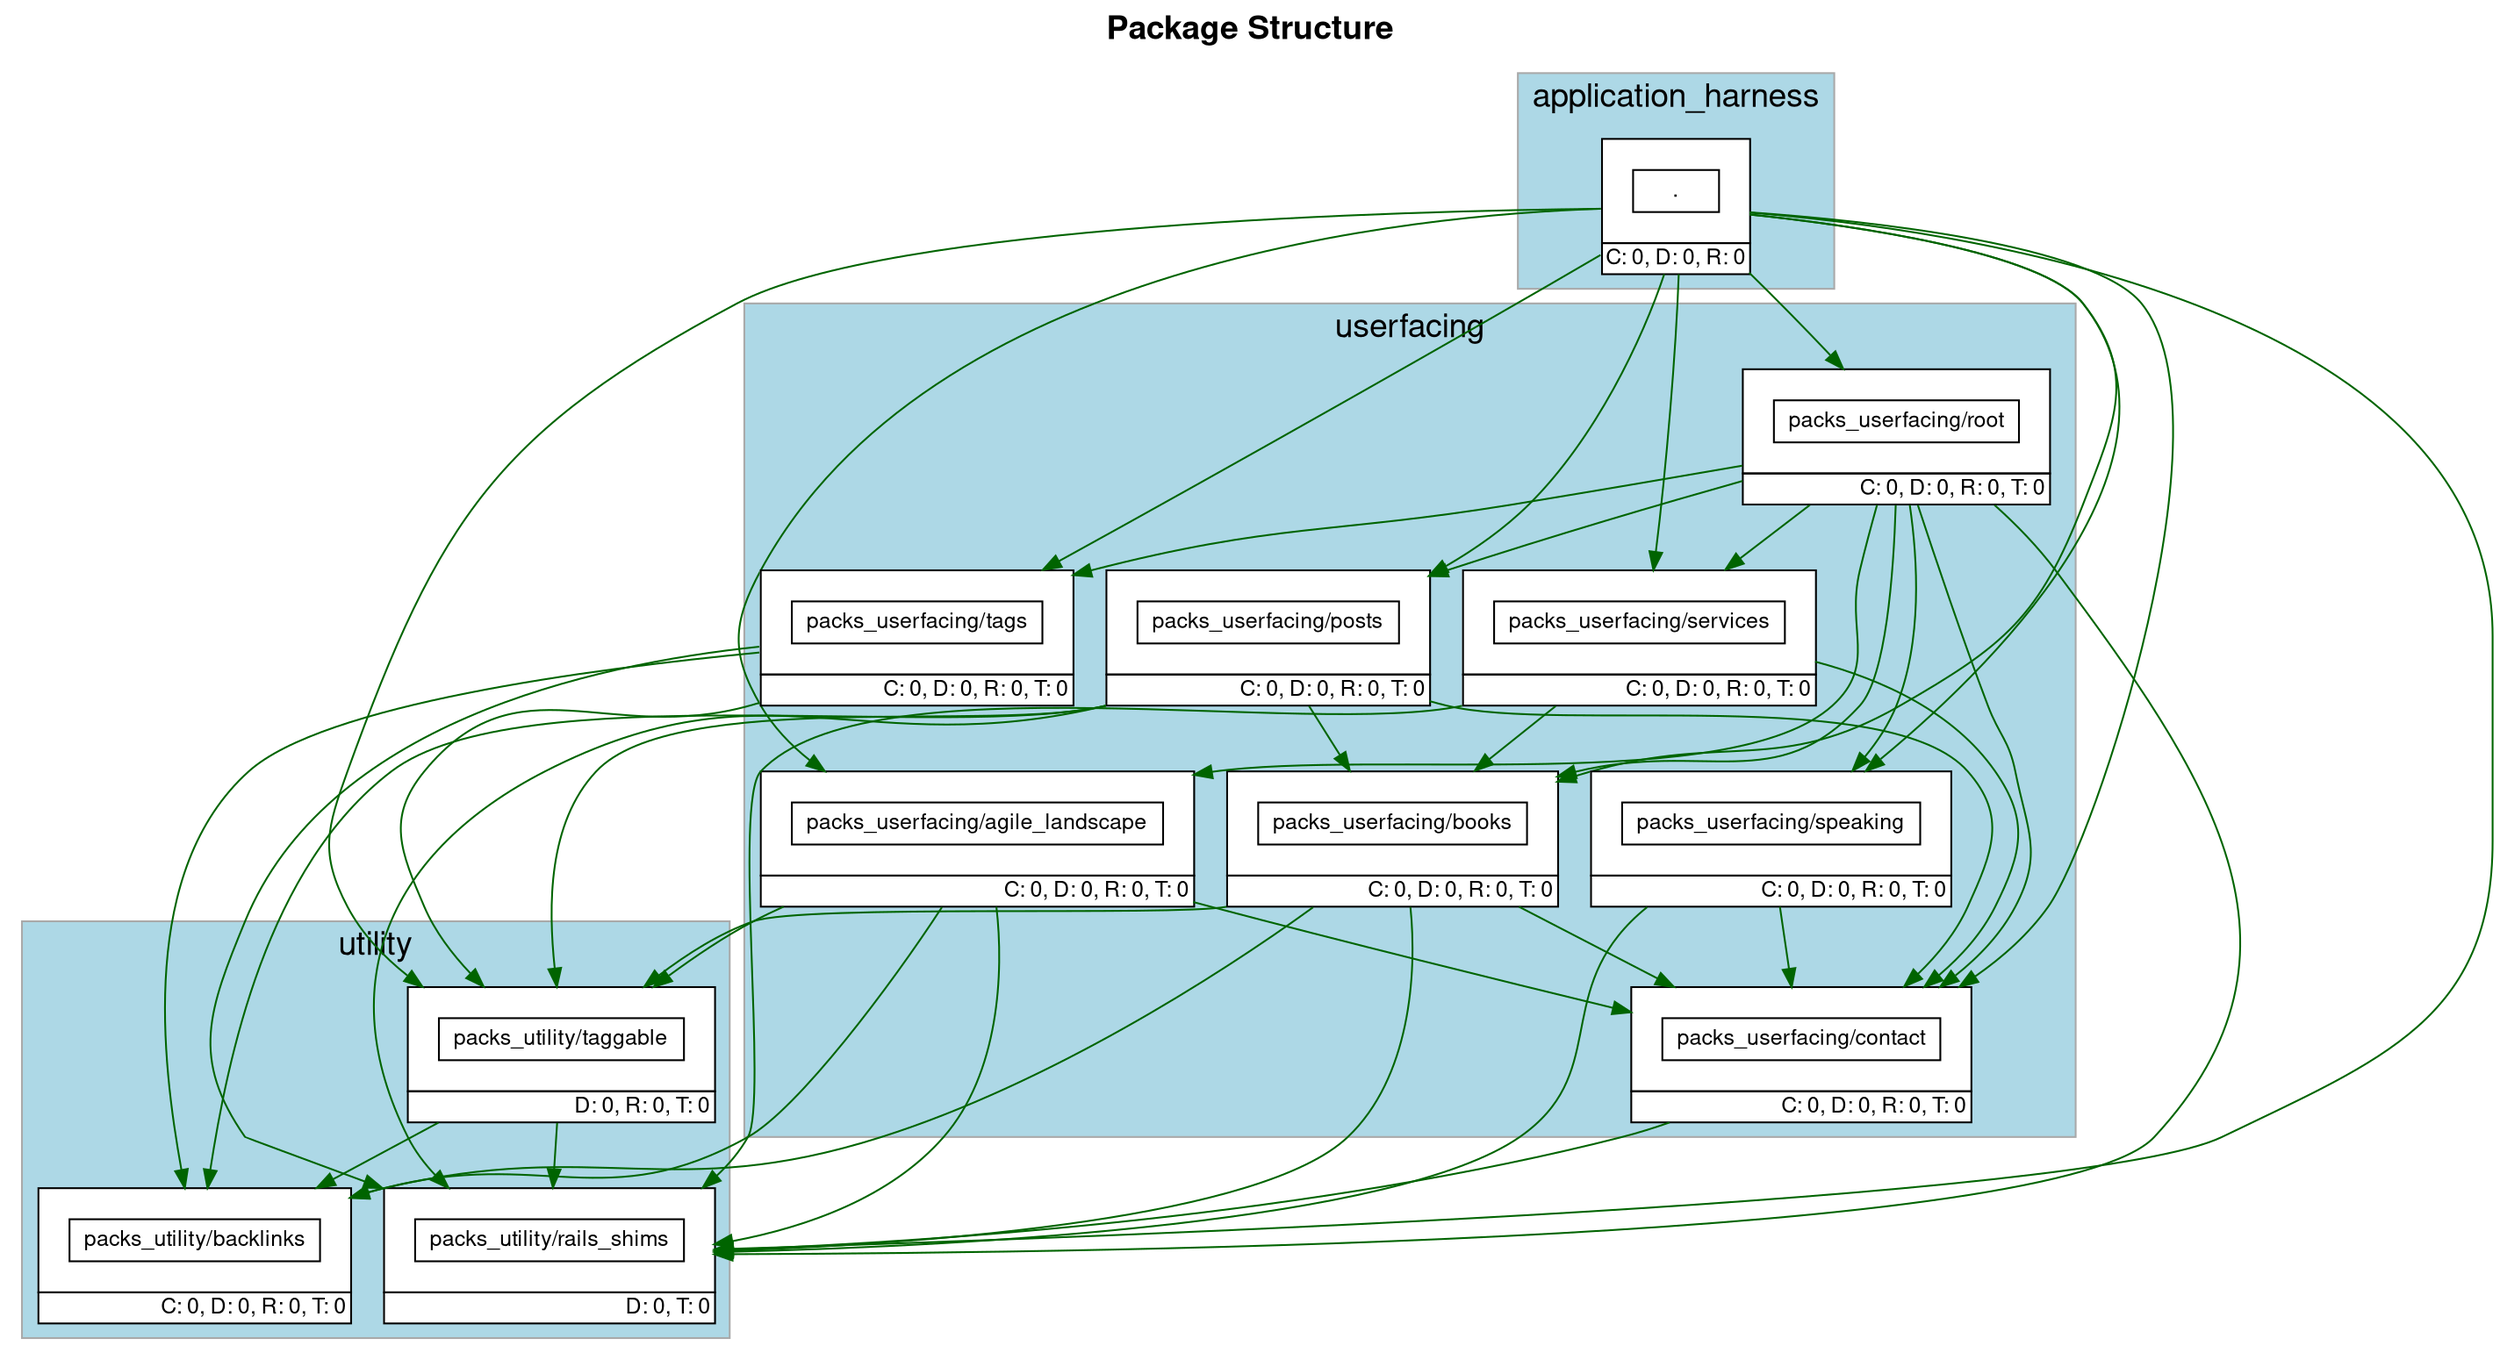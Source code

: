 digraph package_diagram {
  rankdir=TD
  graph [
    labelloc="t"
    fontname="Helvetica,Arial,sans-serif"
    dpi=100
    layout=dot
    label=<<b>Package Structure</b>>
    fontsize=18
  ]
  node [
    fontname="Helvetica,Arial,sans-serif"
    fontsize=26.0
    fontcolor=black
    fillcolor=white
    color=black
    height=1.0
    style=filled
    shape=plain
  ]
    subgraph application_harness {
      shape=box
      color=darkgrey
      fillcolor=lightblue
      style=filled
        label="application_harness"
        cluster=true
        rank = 0        "." [
            fontsize=12.0
            label= <
                <table border='0' cellborder='1' cellspacing='0' cellpadding='16'><tr><td>
                  <table border='0' cellborder='1' cellspacing='0' cellpadding='4'>
                    <tr> <td port='private'> . </td> </tr>
                  </table>
                  </td></tr>
                  <tr><td CELLPADDING='1' ALIGN='RIGHT'>C: 0, D: 0, R: 0</td></tr>
                  </table>
              >
          ]
        
    }
    subgraph userfacing {
      shape=box
      color=darkgrey
      fillcolor=lightblue
      style=filled
        label="userfacing"
        cluster=true
        rank = 1        "packs_userfacing/agile_landscape" [
            fontsize=12.0
            label= <
                <table border='0' cellborder='1' cellspacing='0' cellpadding='16'><tr><td>
                  <table border='0' cellborder='1' cellspacing='0' cellpadding='4'>
                    <tr> <td port='private'> packs_userfacing/agile_landscape </td> </tr>
                  </table>
                  </td></tr>
                  <tr><td CELLPADDING='1' ALIGN='RIGHT'>C: 0, D: 0, R: 0, T: 0</td></tr>
                  </table>
              >
          ]
        
        "packs_userfacing/books" [
            fontsize=12.0
            label= <
                <table border='0' cellborder='1' cellspacing='0' cellpadding='16'><tr><td>
                  <table border='0' cellborder='1' cellspacing='0' cellpadding='4'>
                    <tr> <td port='private'> packs_userfacing/books </td> </tr>
                  </table>
                  </td></tr>
                  <tr><td CELLPADDING='1' ALIGN='RIGHT'>C: 0, D: 0, R: 0, T: 0</td></tr>
                  </table>
              >
          ]
        
        "packs_userfacing/contact" [
            fontsize=12.0
            label= <
                <table border='0' cellborder='1' cellspacing='0' cellpadding='16'><tr><td>
                  <table border='0' cellborder='1' cellspacing='0' cellpadding='4'>
                    <tr> <td port='private'> packs_userfacing/contact </td> </tr>
                  </table>
                  </td></tr>
                  <tr><td CELLPADDING='1' ALIGN='RIGHT'>C: 0, D: 0, R: 0, T: 0</td></tr>
                  </table>
              >
          ]
        
        "packs_userfacing/posts" [
            fontsize=12.0
            label= <
                <table border='0' cellborder='1' cellspacing='0' cellpadding='16'><tr><td>
                  <table border='0' cellborder='1' cellspacing='0' cellpadding='4'>
                    <tr> <td port='private'> packs_userfacing/posts </td> </tr>
                  </table>
                  </td></tr>
                  <tr><td CELLPADDING='1' ALIGN='RIGHT'>C: 0, D: 0, R: 0, T: 0</td></tr>
                  </table>
              >
          ]
        
        "packs_userfacing/root" [
            fontsize=12.0
            label= <
                <table border='0' cellborder='1' cellspacing='0' cellpadding='16'><tr><td>
                  <table border='0' cellborder='1' cellspacing='0' cellpadding='4'>
                    <tr> <td port='private'> packs_userfacing/root </td> </tr>
                  </table>
                  </td></tr>
                  <tr><td CELLPADDING='1' ALIGN='RIGHT'>C: 0, D: 0, R: 0, T: 0</td></tr>
                  </table>
              >
          ]
        
        "packs_userfacing/services" [
            fontsize=12.0
            label= <
                <table border='0' cellborder='1' cellspacing='0' cellpadding='16'><tr><td>
                  <table border='0' cellborder='1' cellspacing='0' cellpadding='4'>
                    <tr> <td port='private'> packs_userfacing/services </td> </tr>
                  </table>
                  </td></tr>
                  <tr><td CELLPADDING='1' ALIGN='RIGHT'>C: 0, D: 0, R: 0, T: 0</td></tr>
                  </table>
              >
          ]
        
        "packs_userfacing/speaking" [
            fontsize=12.0
            label= <
                <table border='0' cellborder='1' cellspacing='0' cellpadding='16'><tr><td>
                  <table border='0' cellborder='1' cellspacing='0' cellpadding='4'>
                    <tr> <td port='private'> packs_userfacing/speaking </td> </tr>
                  </table>
                  </td></tr>
                  <tr><td CELLPADDING='1' ALIGN='RIGHT'>C: 0, D: 0, R: 0, T: 0</td></tr>
                  </table>
              >
          ]
        
        "packs_userfacing/tags" [
            fontsize=12.0
            label= <
                <table border='0' cellborder='1' cellspacing='0' cellpadding='16'><tr><td>
                  <table border='0' cellborder='1' cellspacing='0' cellpadding='4'>
                    <tr> <td port='private'> packs_userfacing/tags </td> </tr>
                  </table>
                  </td></tr>
                  <tr><td CELLPADDING='1' ALIGN='RIGHT'>C: 0, D: 0, R: 0, T: 0</td></tr>
                  </table>
              >
          ]
        
    }
              "." -> "packs_userfacing/agile_landscape" [ style=invis ]
              "." -> "packs_userfacing/books" [ style=invis ]
              "." -> "packs_userfacing/contact" [ style=invis ]
              "." -> "packs_userfacing/posts" [ style=invis ]
              "." -> "packs_userfacing/root" [ style=invis ]
              "." -> "packs_userfacing/services" [ style=invis ]
              "." -> "packs_userfacing/speaking" [ style=invis ]
              "." -> "packs_userfacing/tags" [ style=invis ]
    subgraph utility {
      shape=box
      color=darkgrey
      fillcolor=lightblue
      style=filled
        label="utility"
        cluster=true
        rank = 2        "packs_utility/backlinks" [
            fontsize=12.0
            label= <
                <table border='0' cellborder='1' cellspacing='0' cellpadding='16'><tr><td>
                  <table border='0' cellborder='1' cellspacing='0' cellpadding='4'>
                    <tr> <td port='private'> packs_utility/backlinks </td> </tr>
                  </table>
                  </td></tr>
                  <tr><td CELLPADDING='1' ALIGN='RIGHT'>C: 0, D: 0, R: 0, T: 0</td></tr>
                  </table>
              >
          ]
        
        "packs_utility/rails_shims" [
            fontsize=12.0
            label= <
                <table border='0' cellborder='1' cellspacing='0' cellpadding='16'><tr><td>
                  <table border='0' cellborder='1' cellspacing='0' cellpadding='4'>
                    <tr> <td port='private'> packs_utility/rails_shims </td> </tr>
                  </table>
                  </td></tr>
                  <tr><td CELLPADDING='1' ALIGN='RIGHT'>D: 0, T: 0</td></tr>
                  </table>
              >
          ]
        
        "packs_utility/taggable" [
            fontsize=12.0
            label= <
                <table border='0' cellborder='1' cellspacing='0' cellpadding='16'><tr><td>
                  <table border='0' cellborder='1' cellspacing='0' cellpadding='4'>
                    <tr> <td port='private'> packs_utility/taggable </td> </tr>
                  </table>
                  </td></tr>
                  <tr><td CELLPADDING='1' ALIGN='RIGHT'>D: 0, R: 0, T: 0</td></tr>
                  </table>
              >
          ]
        
    }
              "packs_userfacing/agile_landscape" -> "packs_utility/backlinks" [ style=invis ]
              "packs_userfacing/books" -> "packs_utility/backlinks" [ style=invis ]
              "packs_userfacing/contact" -> "packs_utility/backlinks" [ style=invis ]
              "packs_userfacing/posts" -> "packs_utility/backlinks" [ style=invis ]
              "packs_userfacing/root" -> "packs_utility/backlinks" [ style=invis ]
              "packs_userfacing/services" -> "packs_utility/backlinks" [ style=invis ]
              "packs_userfacing/speaking" -> "packs_utility/backlinks" [ style=invis ]
              "packs_userfacing/tags" -> "packs_utility/backlinks" [ style=invis ]
              "packs_userfacing/agile_landscape" -> "packs_utility/rails_shims" [ style=invis ]
              "packs_userfacing/books" -> "packs_utility/rails_shims" [ style=invis ]
              "packs_userfacing/contact" -> "packs_utility/rails_shims" [ style=invis ]
              "packs_userfacing/posts" -> "packs_utility/rails_shims" [ style=invis ]
              "packs_userfacing/root" -> "packs_utility/rails_shims" [ style=invis ]
              "packs_userfacing/services" -> "packs_utility/rails_shims" [ style=invis ]
              "packs_userfacing/speaking" -> "packs_utility/rails_shims" [ style=invis ]
              "packs_userfacing/tags" -> "packs_utility/rails_shims" [ style=invis ]
              "packs_userfacing/agile_landscape" -> "packs_utility/taggable" [ style=invis ]
              "packs_userfacing/books" -> "packs_utility/taggable" [ style=invis ]
              "packs_userfacing/contact" -> "packs_utility/taggable" [ style=invis ]
              "packs_userfacing/posts" -> "packs_utility/taggable" [ style=invis ]
              "packs_userfacing/root" -> "packs_utility/taggable" [ style=invis ]
              "packs_userfacing/services" -> "packs_utility/taggable" [ style=invis ]
              "packs_userfacing/speaking" -> "packs_utility/taggable" [ style=invis ]
              "packs_userfacing/tags" -> "packs_utility/taggable" [ style=invis ]
    subgraph NotInLayer {
      shape=box
      color=darkgrey
      fillcolor=lightblue
      style=filled
        cluster=false
    }
          "." -> "packs_userfacing/agile_landscape" [ color=darkgreen ]
          "." -> "packs_userfacing/books" [ color=darkgreen ]
          "." -> "packs_userfacing/contact" [ color=darkgreen ]
          "." -> "packs_userfacing/posts" [ color=darkgreen ]
          "." -> "packs_userfacing/root" [ color=darkgreen ]
          "." -> "packs_userfacing/services" [ color=darkgreen ]
          "." -> "packs_userfacing/speaking" [ color=darkgreen ]
          "." -> "packs_userfacing/tags" [ color=darkgreen ]
          "." -> "packs_utility/rails_shims" [ color=darkgreen ]
          "." -> "packs_utility/taggable" [ color=darkgreen ]
          "packs_userfacing/agile_landscape" -> "packs_userfacing/contact" [ color=darkgreen ]
          "packs_userfacing/agile_landscape" -> "packs_utility/backlinks" [ color=darkgreen ]
          "packs_userfacing/agile_landscape" -> "packs_utility/rails_shims" [ color=darkgreen ]
          "packs_userfacing/agile_landscape" -> "packs_utility/taggable" [ color=darkgreen ]
          "packs_userfacing/books" -> "packs_userfacing/contact" [ color=darkgreen ]
          "packs_userfacing/books" -> "packs_utility/backlinks" [ color=darkgreen ]
          "packs_userfacing/books" -> "packs_utility/rails_shims" [ color=darkgreen ]
          "packs_userfacing/books" -> "packs_utility/taggable" [ color=darkgreen ]
          "packs_userfacing/contact" -> "packs_utility/rails_shims" [ color=darkgreen ]
          "packs_userfacing/posts" -> "packs_userfacing/books" [ color=darkgreen ]
          "packs_userfacing/posts" -> "packs_userfacing/contact" [ color=darkgreen ]
          "packs_userfacing/posts" -> "packs_utility/backlinks" [ color=darkgreen ]
          "packs_userfacing/posts" -> "packs_utility/rails_shims" [ color=darkgreen ]
          "packs_userfacing/posts" -> "packs_utility/taggable" [ color=darkgreen ]
          "packs_userfacing/root" -> "packs_userfacing/agile_landscape" [ color=darkgreen ]
          "packs_userfacing/root" -> "packs_userfacing/books" [ color=darkgreen ]
          "packs_userfacing/root" -> "packs_userfacing/contact" [ color=darkgreen ]
          "packs_userfacing/root" -> "packs_userfacing/posts" [ color=darkgreen ]
          "packs_userfacing/root" -> "packs_userfacing/services" [ color=darkgreen ]
          "packs_userfacing/root" -> "packs_userfacing/speaking" [ color=darkgreen ]
          "packs_userfacing/root" -> "packs_userfacing/tags" [ color=darkgreen ]
          "packs_userfacing/root" -> "packs_utility/rails_shims" [ color=darkgreen ]
          "packs_userfacing/services" -> "packs_userfacing/books" [ color=darkgreen ]
          "packs_userfacing/services" -> "packs_userfacing/contact" [ color=darkgreen ]
          "packs_userfacing/services" -> "packs_utility/rails_shims" [ color=darkgreen ]
          "packs_userfacing/speaking" -> "packs_userfacing/contact" [ color=darkgreen ]
          "packs_userfacing/speaking" -> "packs_utility/rails_shims" [ color=darkgreen ]
          "packs_userfacing/tags" -> "packs_utility/backlinks" [ color=darkgreen ]
          "packs_userfacing/tags" -> "packs_utility/rails_shims" [ color=darkgreen ]
          "packs_userfacing/tags" -> "packs_utility/taggable" [ color=darkgreen ]
          "packs_utility/taggable" -> "packs_utility/backlinks" [ color=darkgreen ]
          "packs_utility/taggable" -> "packs_utility/rails_shims" [ color=darkgreen ]
  subgraph cluster_teams_legend {
    fontsize=16
    label="Team Colors"


  }
}
